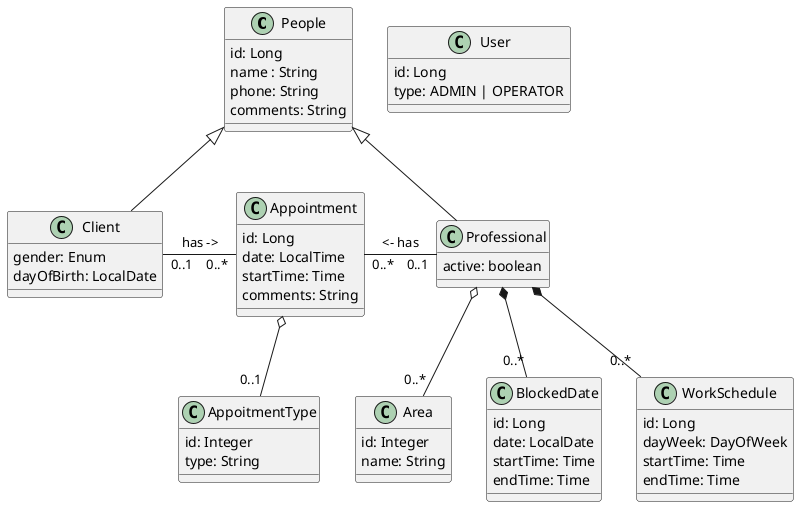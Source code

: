 @startuml "Modelo conceitual"

class People {
    id: Long
    name : String
    phone: String
    comments: String
}

class Professional {
    active: boolean    
}

class Client {
    gender: Enum
    dayOfBirth: LocalDate
}


'private or health insurance
class AppoitmentType {
    id: Integer
    type: String
}

class WorkSchedule {
    id: Long
    dayWeek: DayOfWeek
    startTime: Time
    endTime: Time
}

class Area {
    id: Integer
    name: String
}

class Appointment {
    id: Long
    date: LocalTime
    startTime: Time
    comments: String
}

class BlockedDate {
    id: Long
    date: LocalDate
    startTime: Time
    endTime: Time
}

class User {
    id: Long
    type: ADMIN | OPERATOR
}

People              <|--            Client
People              <|--            Professional
Professional        o--     "0..*"  Area
Professional        *--     "0..*"  WorkSchedule
Professional        *--     "0..*"  BlockedDate
Appointment         o--     "0..1"  AppoitmentType
Appointment "0..*"  -l-     "0..1"  Client            : has ->
Appointment "0..*"  -r-     "0..1"  Professional      : <- has  



@enduml